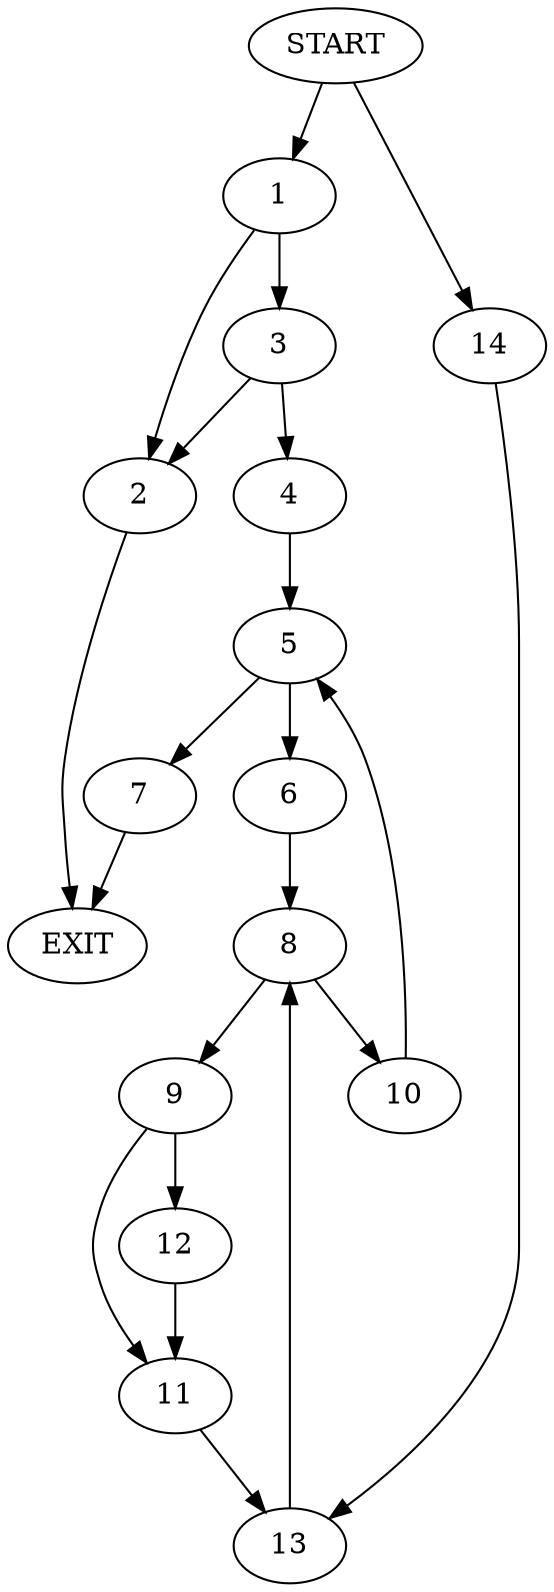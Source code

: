digraph {
0 [label="START"]
15 [label="EXIT"]
0 -> 1
1 -> 2
1 -> 3
2 -> 15
3 -> 4
3 -> 2
4 -> 5
5 -> 6
5 -> 7
6 -> 8
7 -> 15
8 -> 9
8 -> 10
10 -> 5
9 -> 11
9 -> 12
12 -> 11
11 -> 13
13 -> 8
0 -> 14
14 -> 13
}
